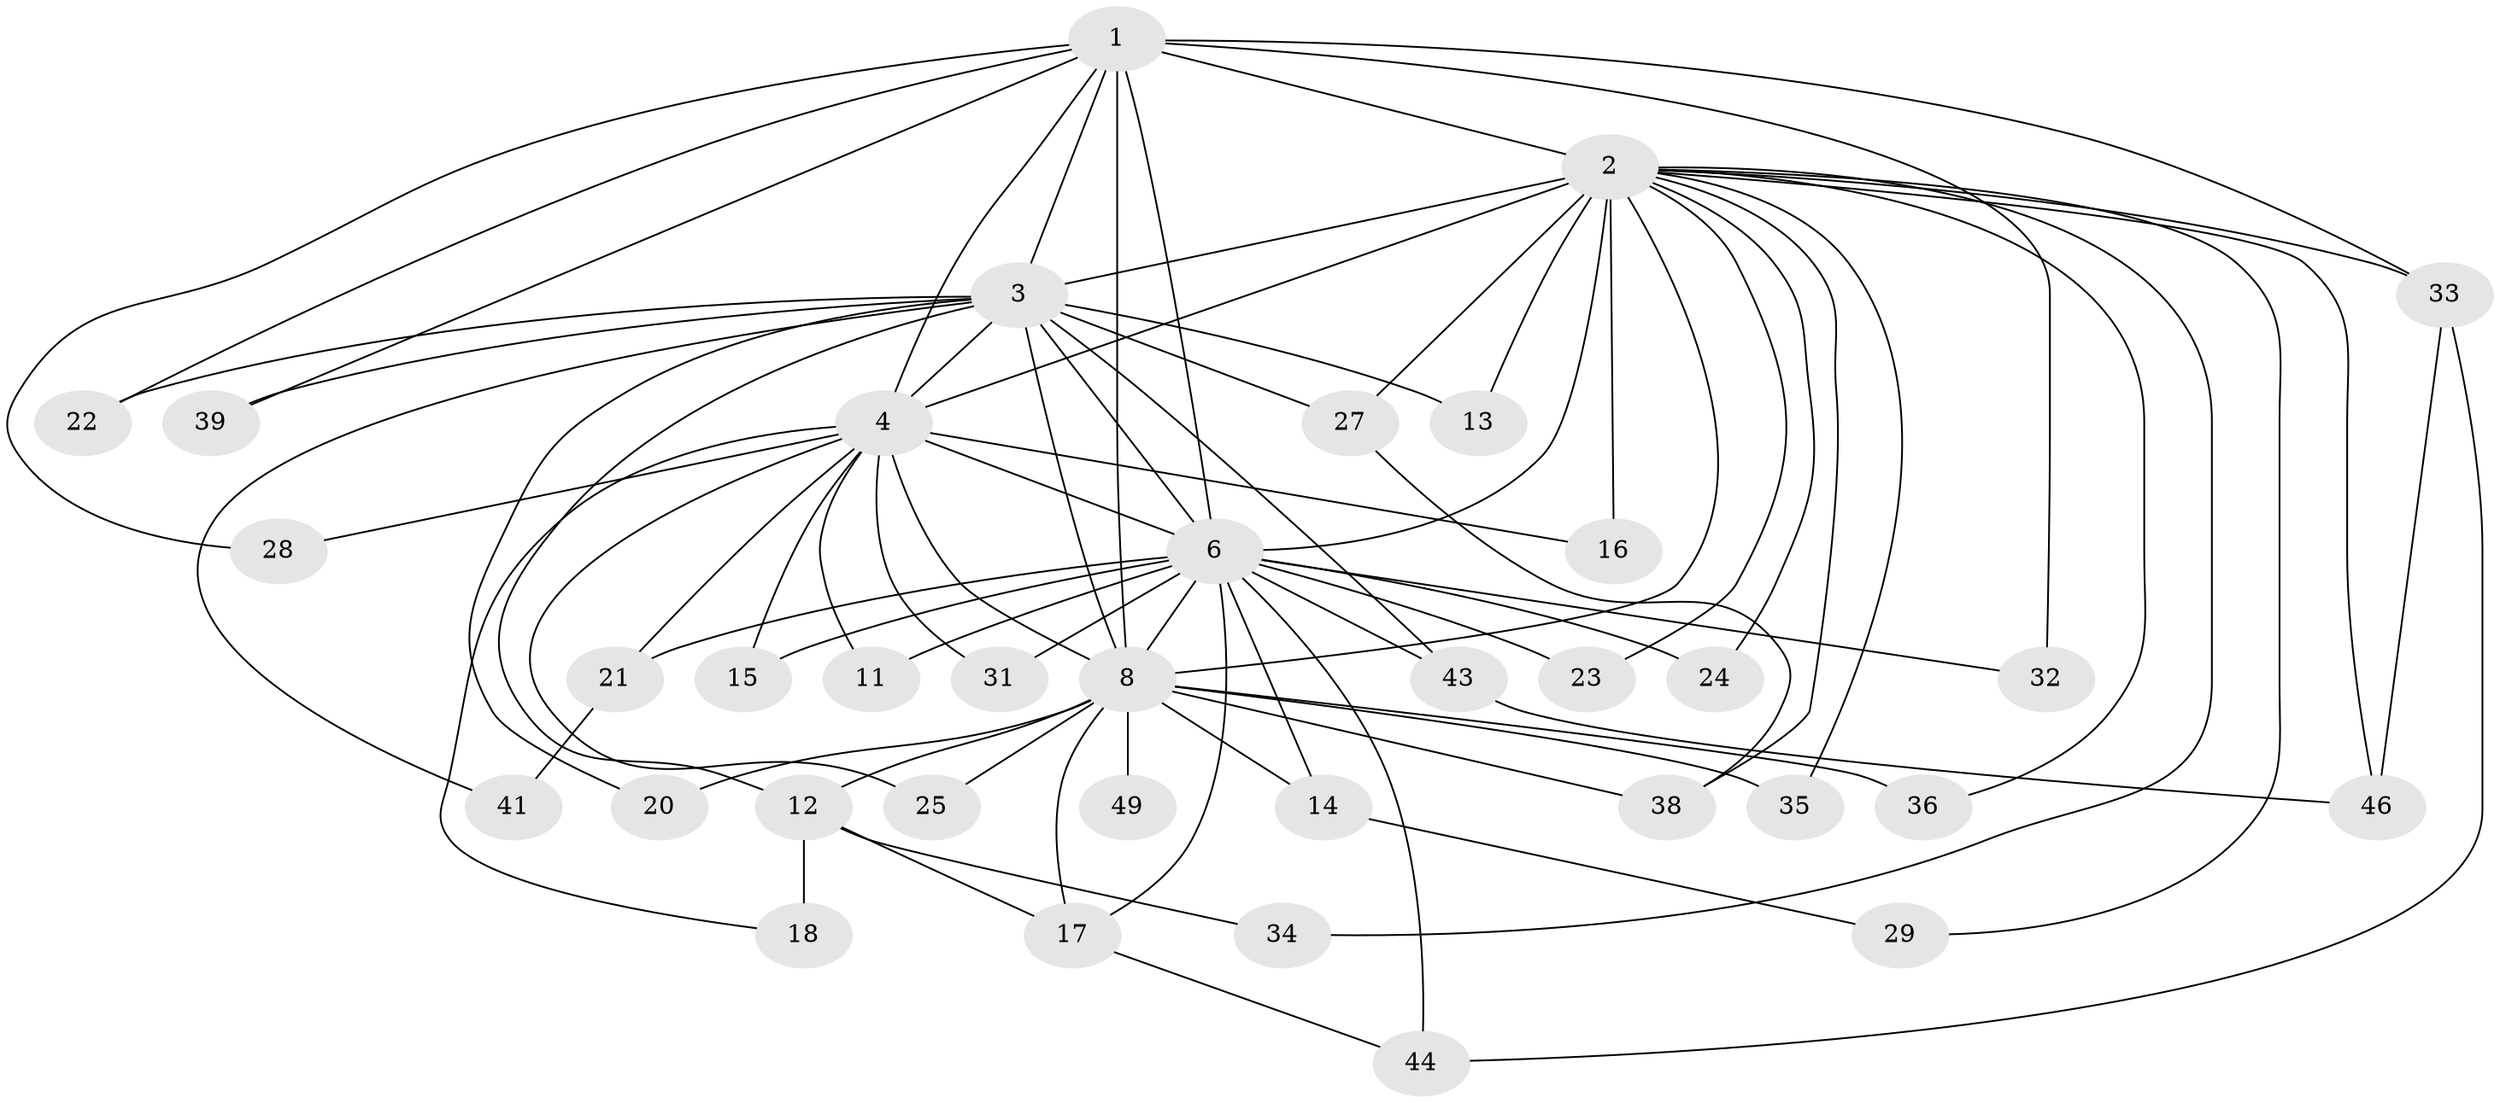 // Generated by graph-tools (version 1.1) at 2025/23/03/03/25 07:23:45]
// undirected, 36 vertices, 78 edges
graph export_dot {
graph [start="1"]
  node [color=gray90,style=filled];
  1 [super="+45"];
  2 [super="+7"];
  3 [super="+5"];
  4 [super="+26"];
  6 [super="+9"];
  8 [super="+10"];
  11;
  12 [super="+19"];
  13;
  14;
  15 [super="+48"];
  16;
  17;
  18 [super="+30"];
  20;
  21;
  22;
  23;
  24;
  25;
  27 [super="+40"];
  28;
  29;
  31;
  32;
  33 [super="+37"];
  34;
  35;
  36 [super="+42"];
  38;
  39;
  41;
  43;
  44 [super="+47"];
  46 [super="+50"];
  49;
  1 -- 2 [weight=2];
  1 -- 3 [weight=2];
  1 -- 4;
  1 -- 6 [weight=2];
  1 -- 8 [weight=2];
  1 -- 22;
  1 -- 28;
  1 -- 32;
  1 -- 33;
  1 -- 39;
  2 -- 3 [weight=4];
  2 -- 4 [weight=3];
  2 -- 6 [weight=4];
  2 -- 8 [weight=4];
  2 -- 13;
  2 -- 16;
  2 -- 23;
  2 -- 24;
  2 -- 29;
  2 -- 33 [weight=2];
  2 -- 34;
  2 -- 35;
  2 -- 36;
  2 -- 38;
  2 -- 46;
  2 -- 27;
  3 -- 4 [weight=2];
  3 -- 6 [weight=4];
  3 -- 8 [weight=4];
  3 -- 22;
  3 -- 41;
  3 -- 39;
  3 -- 43;
  3 -- 12;
  3 -- 13;
  3 -- 20;
  3 -- 27;
  4 -- 6 [weight=2];
  4 -- 8 [weight=2];
  4 -- 11;
  4 -- 15 [weight=2];
  4 -- 16;
  4 -- 18;
  4 -- 21;
  4 -- 25;
  4 -- 28;
  4 -- 31;
  6 -- 8 [weight=4];
  6 -- 11;
  6 -- 17;
  6 -- 21;
  6 -- 23;
  6 -- 24;
  6 -- 31;
  6 -- 44;
  6 -- 32;
  6 -- 43;
  6 -- 14;
  6 -- 15;
  8 -- 12;
  8 -- 20;
  8 -- 35;
  8 -- 36 [weight=2];
  8 -- 38;
  8 -- 49 [weight=2];
  8 -- 14;
  8 -- 17;
  8 -- 25;
  12 -- 18 [weight=2];
  12 -- 34;
  12 -- 17;
  14 -- 29;
  17 -- 44;
  21 -- 41;
  27 -- 38;
  33 -- 46;
  33 -- 44;
  43 -- 46;
}
